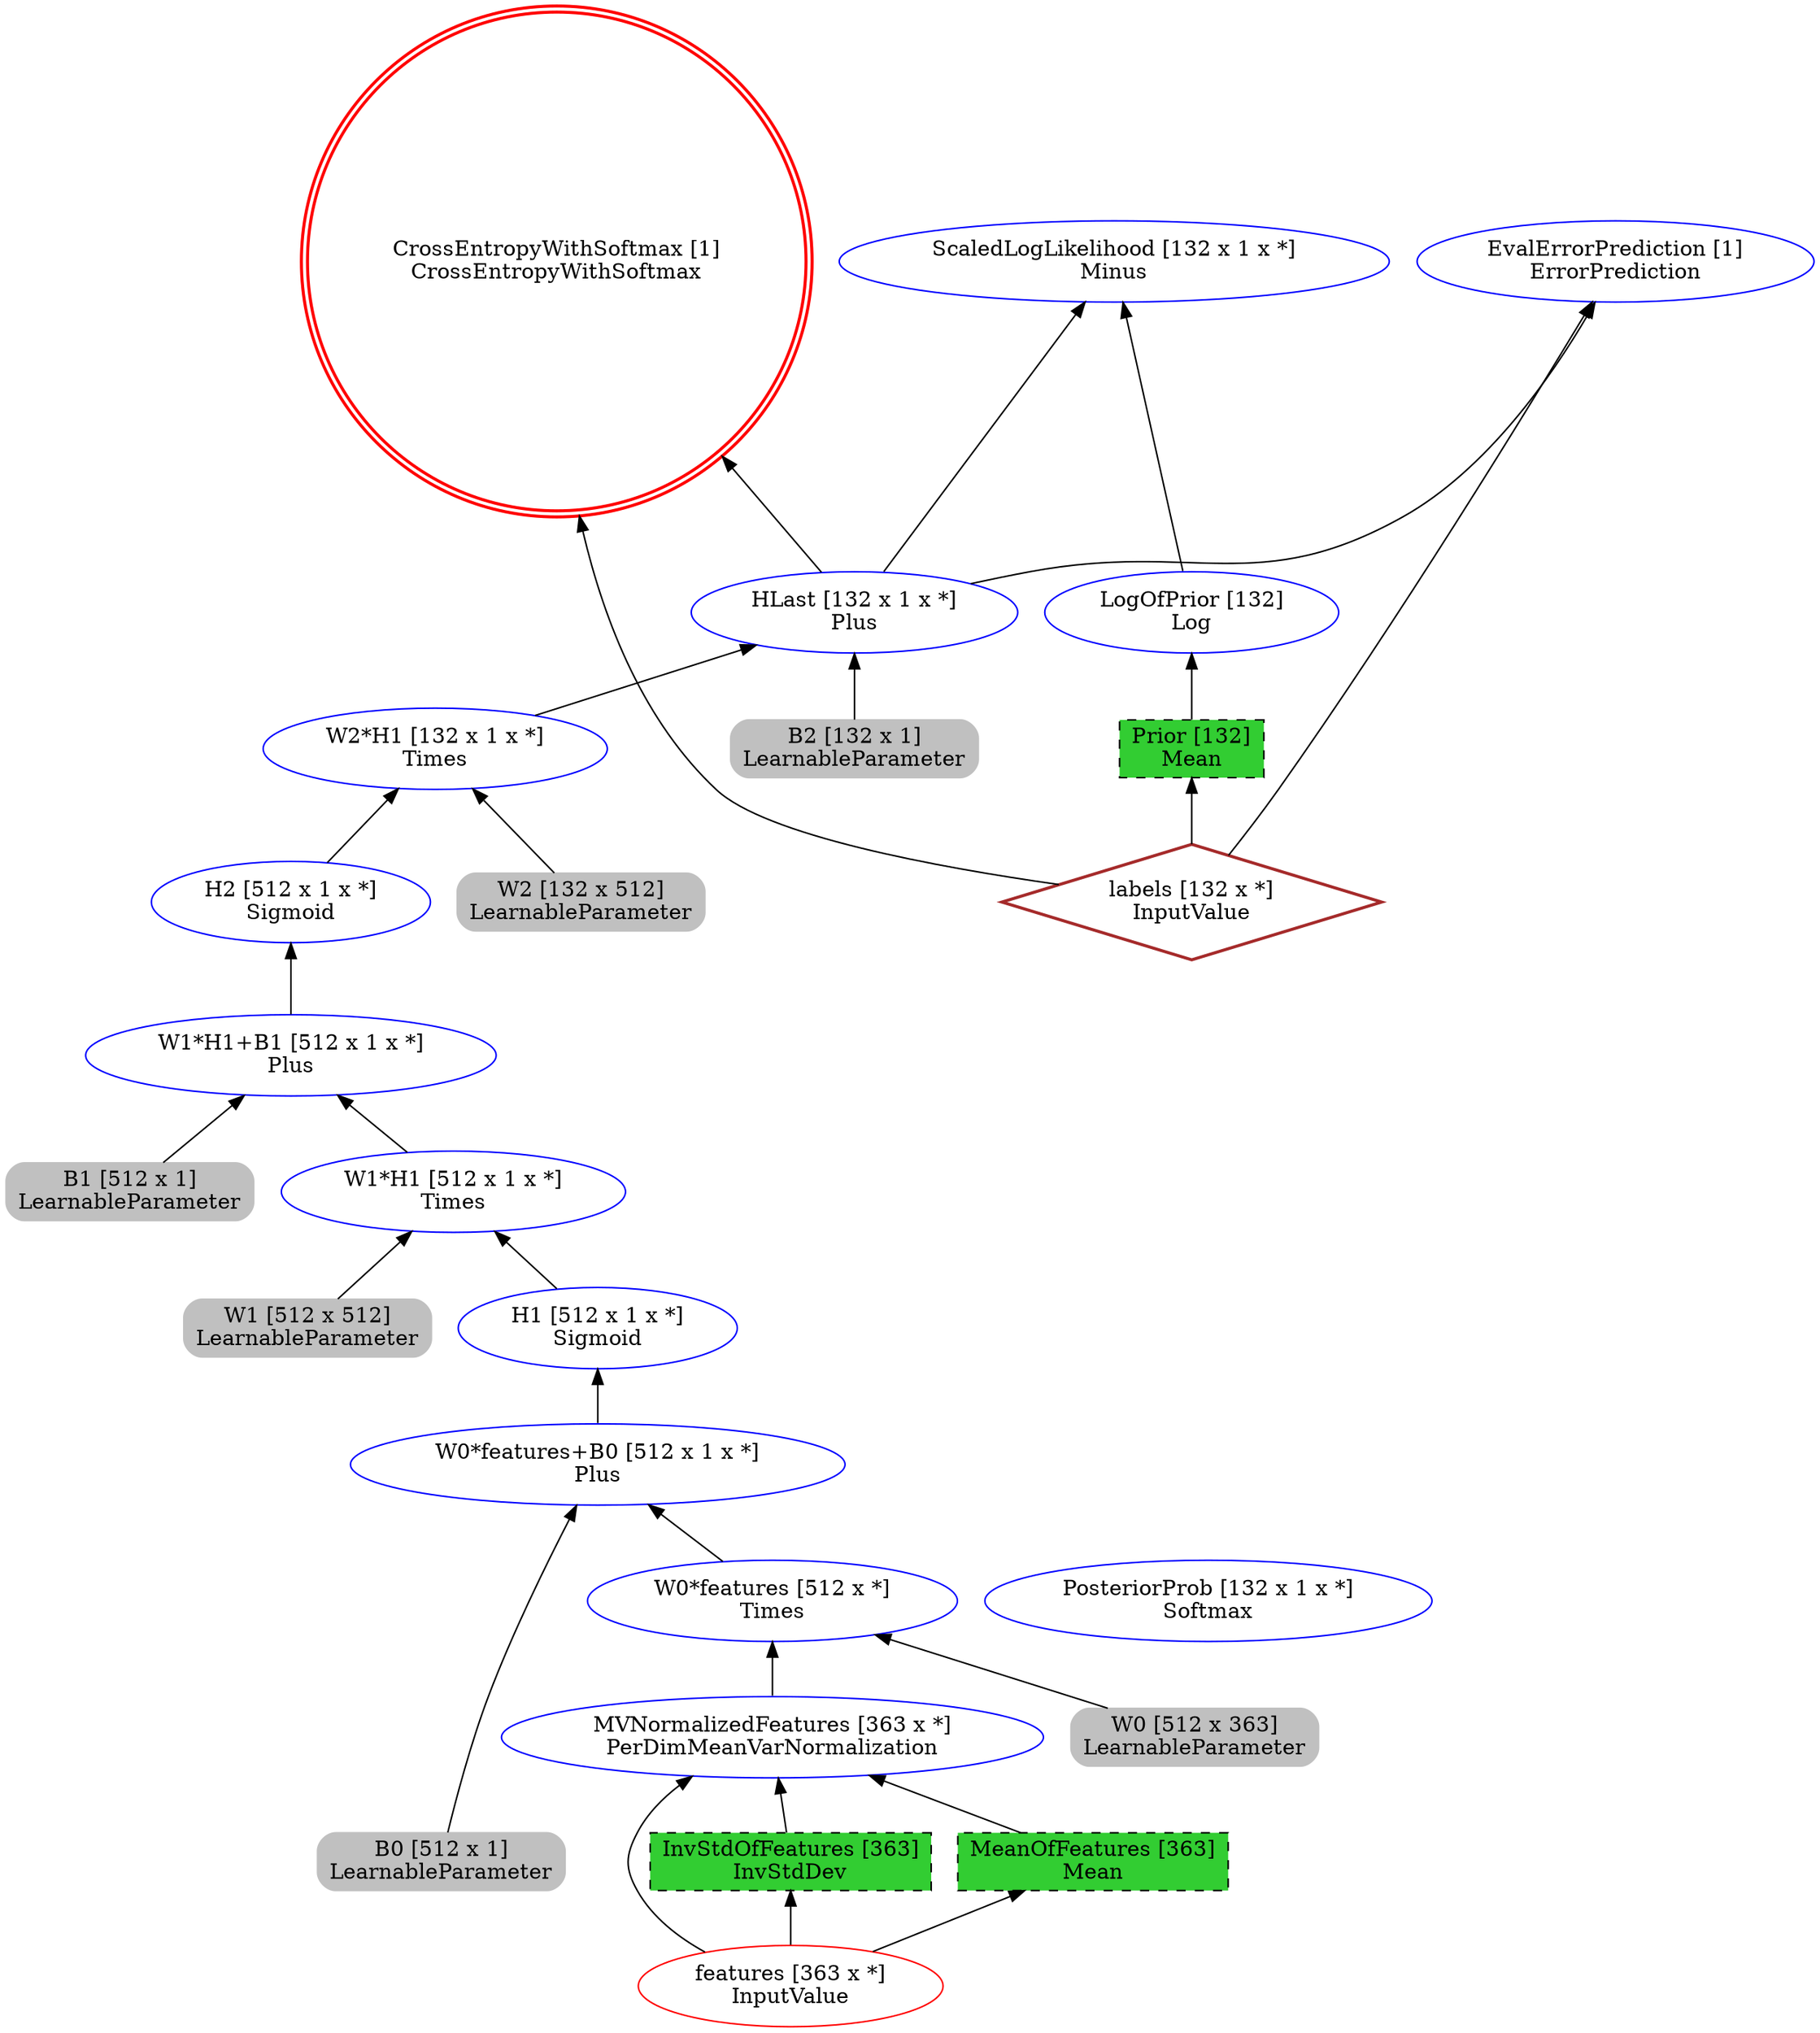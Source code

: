  strict digraph {
 rankdir = BT ;  
 // special nodes 
 node [ shape = box     , color = gray , style = "filled, rounded"  ]; "B0" "B1" "B2" "W0" "W1" "W2" ; 
 node [ shape = ellipse , color = red  , fillcolor = white ]; "features" ; 
 node [ shape = diamond, color = brown, style = bold ] ;  "labels" ; 
 node [ shape = doublecircle , color =  red , fillcolor = white  ]; "CrossEntropyWithSoftmax" ; 
 node [ shape = box    , color = black, style = "dashed, filled",  fillcolor= limegreen ] ;"InvStdOfFeatures" "MeanOfFeatures" "Prior" ; 
   node [ shape = ellipse, color = blue, fillcolor = white, style = solid ];  
 
// add labels and operation name
  "B0" [ label = "B0 [512 x 1]\nLearnableParameter" ] ;
  "B1" [ label = "B1 [512 x 1]\nLearnableParameter" ] ;
  "B2" [ label = "B2 [132 x 1]\nLearnableParameter" ] ;
  "CrossEntropyWithSoftmax" [ label = "CrossEntropyWithSoftmax [1]\nCrossEntropyWithSoftmax" ] ;
  "EvalErrorPrediction" [ label = "EvalErrorPrediction [1]\nErrorPrediction" ] ;
  "features" [ label = "features [363 x *]\nInputValue" ] ;
  "H1" [ label = "H1 [512 x 1 x *]\nSigmoid" ] ;
  "H2" [ label = "H2 [512 x 1 x *]\nSigmoid" ] ;
  "HLast" [ label = "HLast [132 x 1 x *]\nPlus" ] ;
  "InvStdOfFeatures" [ label = "InvStdOfFeatures [363]\nInvStdDev" ] ;
  "labels" [ label = "labels [132 x *]\nInputValue" ] ;
  "LogOfPrior" [ label = "LogOfPrior [132]\nLog" ] ;
  "MeanOfFeatures" [ label = "MeanOfFeatures [363]\nMean" ] ;
  "MVNormalizedFeatures" [ label = "MVNormalizedFeatures [363 x *]\nPerDimMeanVarNormalization" ] ;
  "PosteriorProb" [ label = "PosteriorProb [132 x 1 x *]\nSoftmax" ] ;
  "Prior" [ label = "Prior [132]\nMean" ] ;
  "ScaledLogLikelihood" [ label = "ScaledLogLikelihood [132 x 1 x *]\nMinus" ] ;
  "W0" [ label = "W0 [512 x 363]\nLearnableParameter" ] ;
  "W0*features" [ label = "W0*features [512 x *]\nTimes" ] ;
  "W0*features+B0" [ label = "W0*features+B0 [512 x 1 x *]\nPlus" ] ;
  "W1" [ label = "W1 [512 x 512]\nLearnableParameter" ] ;
  "W1*H1" [ label = "W1*H1 [512 x 1 x *]\nTimes" ] ;
  "W1*H1+B1" [ label = "W1*H1+B1 [512 x 1 x *]\nPlus" ] ;
  "W2" [ label = "W2 [132 x 512]\nLearnableParameter" ] ;
  "W2*H1" [ label = "W2*H1 [132 x 1 x *]\nTimes" ] ;
 subgraph {
 		 rank=source ;  "features"  
}
 subgraph {
 		 rank=sink ;  "CrossEntropyWithSoftmax" "ScaledLogLikelihood" "EvalErrorPrediction"  
}
 "labels" -> "CrossEntropyWithSoftmax" ; 
 "HLast" -> "CrossEntropyWithSoftmax" ; 
 "W2*H1" -> "HLast" ; 
 "B2" -> "HLast" ; 
 "W2" -> "W2*H1" ; 
 "H2" -> "W2*H1" ; 
 "W1*H1+B1" -> "H2" ; 
 "W1*H1" -> "W1*H1+B1" ; 
 "B1" -> "W1*H1+B1" ; 
 "W1" -> "W1*H1" ; 
 "H1" -> "W1*H1" ; 
 "W0*features+B0" -> "H1" ; 
 "W0*features" -> "W0*features+B0" ; 
 "B0" -> "W0*features+B0" ; 
 "W0" -> "W0*features" ; 
 "MVNormalizedFeatures" -> "W0*features" ; 
 "features" -> "MVNormalizedFeatures" ; 
 "MeanOfFeatures" -> "MVNormalizedFeatures" ; 
 "InvStdOfFeatures" -> "MVNormalizedFeatures" ; 
 "features" -> "InvStdOfFeatures" ; 
 "features" -> "MeanOfFeatures" ; 
 "labels" -> "EvalErrorPrediction" ; 
 "HLast" -> "EvalErrorPrediction" ; 
 "HLast" -> "ScaledLogLikelihood" ; 
 "LogOfPrior" -> "ScaledLogLikelihood" ; 
 "Prior" -> "LogOfPrior" ; 
 "labels" -> "Prior" ; 
 
}
